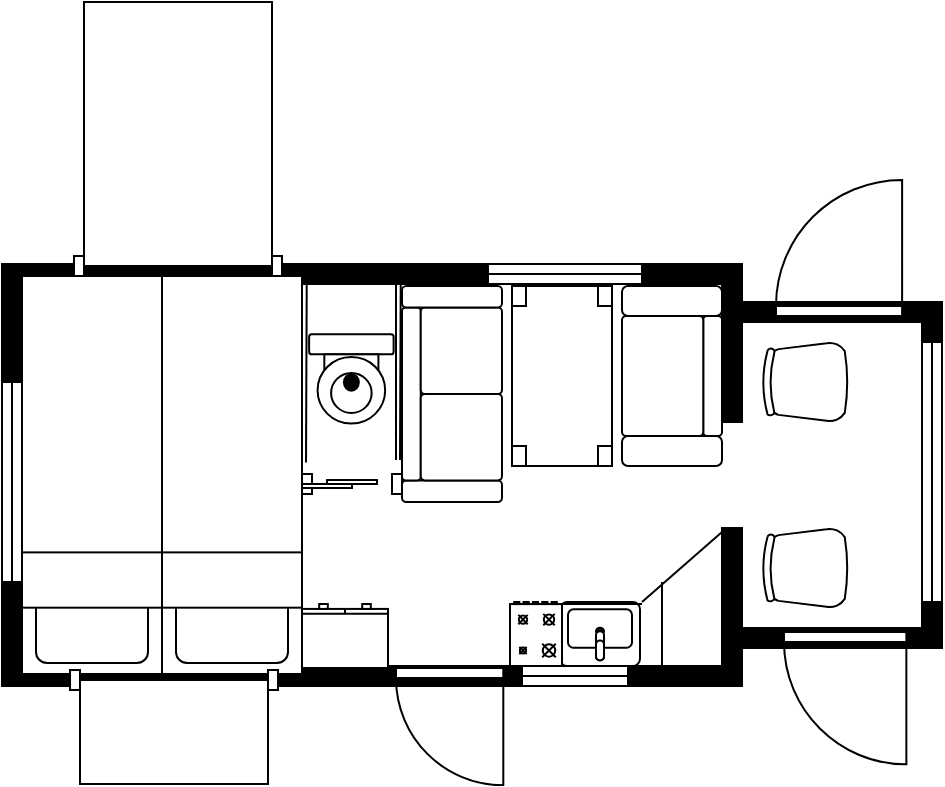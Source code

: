 <mxfile version="21.6.5" type="github">
  <diagram name="Page-1" id="38b20595-45e3-9b7f-d5ca-b57f44c5b66d">
    <mxGraphModel dx="650" dy="1208" grid="1" gridSize="10" guides="1" tooltips="1" connect="1" arrows="1" fold="1" page="1" pageScale="1" pageWidth="1100" pageHeight="850" background="none" math="0" shadow="0">
      <root>
        <mxCell id="0" />
        <mxCell id="1" parent="0" />
        <mxCell id="48ef80bc37b76060-282" value="" style="verticalLabelPosition=bottom;html=1;verticalAlign=top;align=center;strokeWidth=1;shape=mxgraph.floorplan.office_chair;shadow=0;direction=north;rounded=0;comic=0;fontFamily=Verdana;fontSize=12;" parent="1" vertex="1">
          <mxGeometry x="510" y="120" width="43" height="40" as="geometry" />
        </mxCell>
        <mxCell id="48ef80bc37b76060-367" value="" style="verticalLabelPosition=bottom;html=1;verticalAlign=top;align=center;strokeWidth=1;shape=mxgraph.floorplan.toilet;rounded=0;shadow=0;comic=0;fontFamily=Verdana;fontSize=12;rotation=-90;direction=south;" parent="1" vertex="1">
          <mxGeometry x="282.37" y="117.37" width="44.63" height="42.25" as="geometry" />
        </mxCell>
        <mxCell id="3eTyqjwDXmJSfh1y4jel-6" value="" style="verticalLabelPosition=bottom;html=1;verticalAlign=top;align=center;shape=mxgraph.floorplan.wall;fillColor=strokeColor;" parent="1" vertex="1">
          <mxGeometry x="130" y="81" width="360" height="10" as="geometry" />
        </mxCell>
        <mxCell id="3eTyqjwDXmJSfh1y4jel-7" value="" style="verticalLabelPosition=bottom;html=1;verticalAlign=top;align=center;shape=mxgraph.floorplan.wall;fillColor=strokeColor;direction=south;" parent="1" vertex="1">
          <mxGeometry x="130" y="90" width="10" height="200" as="geometry" />
        </mxCell>
        <mxCell id="3eTyqjwDXmJSfh1y4jel-8" value="" style="verticalLabelPosition=bottom;html=1;verticalAlign=top;align=center;shape=mxgraph.floorplan.wall;fillColor=strokeColor;" parent="1" vertex="1">
          <mxGeometry x="130" y="282" width="360" height="10" as="geometry" />
        </mxCell>
        <mxCell id="3eTyqjwDXmJSfh1y4jel-9" value="" style="verticalLabelPosition=bottom;html=1;verticalAlign=top;align=center;shape=mxgraph.floorplan.wall;fillColor=strokeColor;direction=south;" parent="1" vertex="1">
          <mxGeometry x="490" y="81" width="10" height="79" as="geometry" />
        </mxCell>
        <mxCell id="3eTyqjwDXmJSfh1y4jel-10" value="" style="verticalLabelPosition=bottom;html=1;verticalAlign=top;align=center;shape=mxgraph.floorplan.wall;fillColor=strokeColor;direction=south;" parent="1" vertex="1">
          <mxGeometry x="490" y="213" width="10" height="79" as="geometry" />
        </mxCell>
        <mxCell id="3eTyqjwDXmJSfh1y4jel-11" value="" style="verticalLabelPosition=bottom;html=1;verticalAlign=top;align=center;strokeWidth=1;shape=mxgraph.floorplan.office_chair;shadow=0;direction=north;rounded=0;comic=0;fontFamily=Verdana;fontSize=12;" parent="1" vertex="1">
          <mxGeometry x="510" y="213" width="43" height="40" as="geometry" />
        </mxCell>
        <mxCell id="3eTyqjwDXmJSfh1y4jel-12" value="" style="verticalLabelPosition=bottom;html=1;verticalAlign=top;align=center;shape=mxgraph.floorplan.wall;fillColor=strokeColor;" parent="1" vertex="1">
          <mxGeometry x="500" y="100" width="100" height="10" as="geometry" />
        </mxCell>
        <mxCell id="3eTyqjwDXmJSfh1y4jel-13" value="" style="verticalLabelPosition=bottom;html=1;verticalAlign=top;align=center;shape=mxgraph.floorplan.wall;fillColor=strokeColor;" parent="1" vertex="1">
          <mxGeometry x="500" y="263" width="100" height="10" as="geometry" />
        </mxCell>
        <mxCell id="3eTyqjwDXmJSfh1y4jel-14" value="" style="verticalLabelPosition=bottom;html=1;verticalAlign=top;align=center;shape=mxgraph.floorplan.wall;fillColor=strokeColor;direction=south;" parent="1" vertex="1">
          <mxGeometry x="590" y="101" width="10" height="169" as="geometry" />
        </mxCell>
        <mxCell id="3eTyqjwDXmJSfh1y4jel-21" value="" style="verticalLabelPosition=bottom;html=1;verticalAlign=top;align=center;shape=mxgraph.floorplan.doorRight;aspect=fixed;" parent="1" vertex="1">
          <mxGeometry x="327" y="283" width="53.65" height="57" as="geometry" />
        </mxCell>
        <mxCell id="3eTyqjwDXmJSfh1y4jel-22" value="" style="verticalLabelPosition=bottom;html=1;verticalAlign=top;align=center;shape=mxgraph.floorplan.bed_single;direction=west;" parent="1" vertex="1">
          <mxGeometry x="140" y="87" width="70" height="199" as="geometry" />
        </mxCell>
        <mxCell id="3eTyqjwDXmJSfh1y4jel-23" value="" style="verticalLabelPosition=bottom;html=1;verticalAlign=top;align=center;shape=mxgraph.floorplan.table;direction=south;" parent="1" vertex="1">
          <mxGeometry x="385" y="92" width="50" height="90" as="geometry" />
        </mxCell>
        <mxCell id="3eTyqjwDXmJSfh1y4jel-24" value="" style="verticalLabelPosition=bottom;html=1;verticalAlign=top;align=center;shape=mxgraph.floorplan.bed_single;direction=west;" parent="1" vertex="1">
          <mxGeometry x="210" y="87" width="70" height="199" as="geometry" />
        </mxCell>
        <mxCell id="3eTyqjwDXmJSfh1y4jel-26" value="" style="verticalLabelPosition=bottom;html=1;verticalAlign=top;align=center;shape=mxgraph.floorplan.sink_22;direction=west;" parent="1" vertex="1">
          <mxGeometry x="409" y="250" width="40" height="32" as="geometry" />
        </mxCell>
        <mxCell id="3eTyqjwDXmJSfh1y4jel-27" value="" style="verticalLabelPosition=bottom;html=1;verticalAlign=top;align=center;shape=mxgraph.floorplan.window;" parent="1" vertex="1">
          <mxGeometry x="373" y="81" width="77" height="10" as="geometry" />
        </mxCell>
        <mxCell id="3eTyqjwDXmJSfh1y4jel-28" value="" style="verticalLabelPosition=bottom;html=1;verticalAlign=top;align=center;shape=mxgraph.floorplan.window;direction=south;" parent="1" vertex="1">
          <mxGeometry x="590" y="120" width="10" height="130" as="geometry" />
        </mxCell>
        <mxCell id="3eTyqjwDXmJSfh1y4jel-29" value="" style="verticalLabelPosition=bottom;html=1;verticalAlign=top;align=center;shape=mxgraph.floorplan.doorRight;aspect=fixed;" parent="1" vertex="1">
          <mxGeometry x="521" y="265" width="61.18" height="65" as="geometry" />
        </mxCell>
        <mxCell id="3eTyqjwDXmJSfh1y4jel-32" value="" style="verticalLabelPosition=bottom;html=1;verticalAlign=top;align=center;shape=mxgraph.floorplan.doorLeft;aspect=fixed;direction=west;" parent="1" vertex="1">
          <mxGeometry x="517" y="40" width="63.06" height="67" as="geometry" />
        </mxCell>
        <mxCell id="3eTyqjwDXmJSfh1y4jel-33" value="" style="verticalLabelPosition=bottom;html=1;verticalAlign=top;align=center;shape=mxgraph.floorplan.window;" parent="1" vertex="1">
          <mxGeometry x="390" y="282" width="53" height="10" as="geometry" />
        </mxCell>
        <mxCell id="3eTyqjwDXmJSfh1y4jel-34" value="" style="verticalLabelPosition=bottom;html=1;verticalAlign=top;align=center;shape=mxgraph.floorplan.window;direction=south;" parent="1" vertex="1">
          <mxGeometry x="130" y="140" width="10" height="100" as="geometry" />
        </mxCell>
        <mxCell id="tr7XhpRevF3Nt4Sbx9AJ-1" value="" style="verticalLabelPosition=bottom;html=1;verticalAlign=top;align=center;shape=mxgraph.floorplan.range_1;direction=west;" vertex="1" parent="1">
          <mxGeometry x="384" y="250" width="26" height="32" as="geometry" />
        </mxCell>
        <mxCell id="tr7XhpRevF3Nt4Sbx9AJ-5" value="" style="endArrow=none;html=1;rounded=0;entryX=0.551;entryY=0.975;entryDx=0;entryDy=0;entryPerimeter=0;" edge="1" parent="1">
          <mxGeometry width="50" height="50" relative="1" as="geometry">
            <mxPoint x="329" y="179" as="sourcePoint" />
            <mxPoint x="329.36" y="89.75" as="targetPoint" />
          </mxGeometry>
        </mxCell>
        <mxCell id="tr7XhpRevF3Nt4Sbx9AJ-6" value="" style="endArrow=none;html=1;rounded=0;" edge="1" parent="1">
          <mxGeometry width="50" height="50" relative="1" as="geometry">
            <mxPoint x="450" y="250" as="sourcePoint" />
            <mxPoint x="490" y="215" as="targetPoint" />
          </mxGeometry>
        </mxCell>
        <mxCell id="tr7XhpRevF3Nt4Sbx9AJ-8" value="" style="endArrow=none;html=1;rounded=0;" edge="1" parent="1">
          <mxGeometry width="50" height="50" relative="1" as="geometry">
            <mxPoint x="410" y="251" as="sourcePoint" />
            <mxPoint x="450" y="251" as="targetPoint" />
          </mxGeometry>
        </mxCell>
        <mxCell id="tr7XhpRevF3Nt4Sbx9AJ-9" value="" style="verticalLabelPosition=bottom;html=1;verticalAlign=top;align=center;shape=mxgraph.floorplan.doorOverhead;" vertex="1" parent="1">
          <mxGeometry x="166" y="-50" width="104" height="137" as="geometry" />
        </mxCell>
        <mxCell id="tr7XhpRevF3Nt4Sbx9AJ-10" value="" style="verticalLabelPosition=bottom;html=1;verticalAlign=top;align=center;shape=mxgraph.floorplan.doorOverhead;direction=west;" vertex="1" parent="1">
          <mxGeometry x="164" y="284" width="104" height="57" as="geometry" />
        </mxCell>
        <mxCell id="tr7XhpRevF3Nt4Sbx9AJ-11" value="" style="verticalLabelPosition=bottom;html=1;verticalAlign=top;align=center;shape=mxgraph.floorplan.dresser;direction=west;" vertex="1" parent="1">
          <mxGeometry x="280" y="251" width="43" height="32" as="geometry" />
        </mxCell>
        <mxCell id="tr7XhpRevF3Nt4Sbx9AJ-12" value="" style="endArrow=none;html=1;rounded=0;entryX=0.551;entryY=0.975;entryDx=0;entryDy=0;entryPerimeter=0;" edge="1" parent="1">
          <mxGeometry width="50" height="50" relative="1" as="geometry">
            <mxPoint x="327" y="179" as="sourcePoint" />
            <mxPoint x="327" y="90" as="targetPoint" />
          </mxGeometry>
        </mxCell>
        <mxCell id="tr7XhpRevF3Nt4Sbx9AJ-13" value="" style="endArrow=none;html=1;rounded=0;" edge="1" parent="1">
          <mxGeometry width="50" height="50" relative="1" as="geometry">
            <mxPoint x="460" y="282" as="sourcePoint" />
            <mxPoint x="460" y="240" as="targetPoint" />
          </mxGeometry>
        </mxCell>
        <mxCell id="tr7XhpRevF3Nt4Sbx9AJ-14" value="" style="verticalLabelPosition=bottom;html=1;verticalAlign=top;align=center;shape=mxgraph.floorplan.couch;direction=north;" vertex="1" parent="1">
          <mxGeometry x="330" y="92" width="50" height="108" as="geometry" />
        </mxCell>
        <mxCell id="tr7XhpRevF3Nt4Sbx9AJ-15" value="" style="verticalLabelPosition=bottom;html=1;verticalAlign=top;align=center;shape=mxgraph.floorplan.sofa;direction=south;" vertex="1" parent="1">
          <mxGeometry x="440" y="92" width="50" height="90" as="geometry" />
        </mxCell>
        <mxCell id="tr7XhpRevF3Nt4Sbx9AJ-17" value="" style="endArrow=none;html=1;rounded=0;entryX=0.551;entryY=0.975;entryDx=0;entryDy=0;entryPerimeter=0;" edge="1" parent="1">
          <mxGeometry width="50" height="50" relative="1" as="geometry">
            <mxPoint x="282" y="180.25" as="sourcePoint" />
            <mxPoint x="282.36" y="91" as="targetPoint" />
          </mxGeometry>
        </mxCell>
        <mxCell id="tr7XhpRevF3Nt4Sbx9AJ-18" value="" style="endArrow=none;html=1;rounded=0;entryX=0.551;entryY=0.975;entryDx=0;entryDy=0;entryPerimeter=0;" edge="1" parent="1">
          <mxGeometry width="50" height="50" relative="1" as="geometry">
            <mxPoint x="280" y="180.25" as="sourcePoint" />
            <mxPoint x="280" y="91.25" as="targetPoint" />
          </mxGeometry>
        </mxCell>
        <mxCell id="tr7XhpRevF3Nt4Sbx9AJ-19" value="" style="verticalLabelPosition=bottom;html=1;verticalAlign=top;align=center;shape=mxgraph.floorplan.doorSlidingGlass;dx=0.25;" vertex="1" parent="1">
          <mxGeometry x="280" y="186" width="50" height="10" as="geometry" />
        </mxCell>
      </root>
    </mxGraphModel>
  </diagram>
</mxfile>

